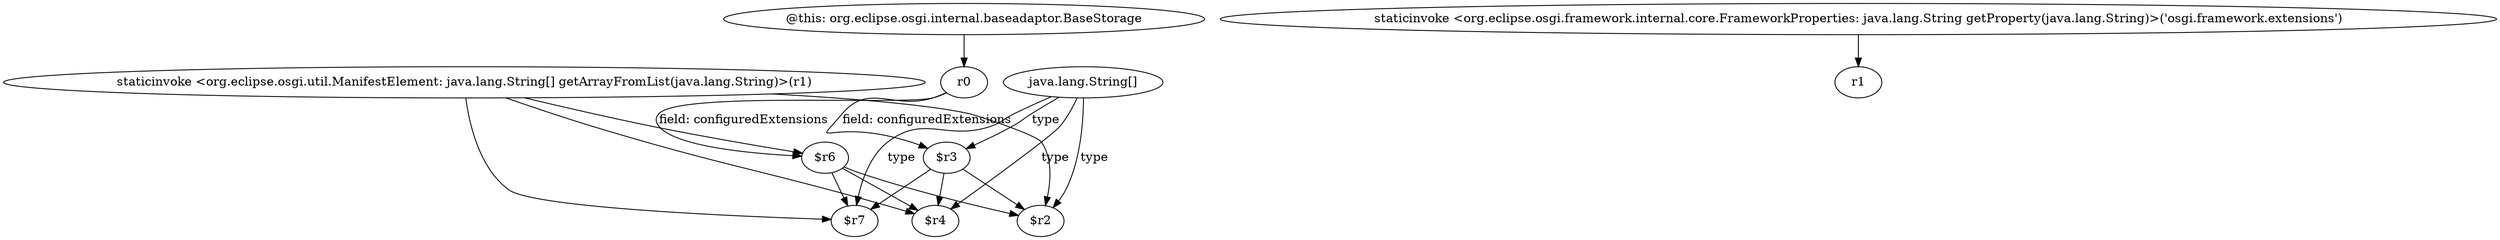 digraph g {
0[label="$r6"]
1[label="$r2"]
0->1[label=""]
2[label="java.lang.String[]"]
2->1[label="type"]
3[label="@this: org.eclipse.osgi.internal.baseadaptor.BaseStorage"]
4[label="r0"]
3->4[label=""]
5[label="staticinvoke <org.eclipse.osgi.util.ManifestElement: java.lang.String[] getArrayFromList(java.lang.String)>(r1)"]
6[label="$r7"]
5->6[label=""]
7[label="$r4"]
2->7[label="type"]
8[label="$r3"]
8->6[label=""]
2->6[label="type"]
8->7[label=""]
5->0[label=""]
4->0[label="field: configuredExtensions"]
5->7[label=""]
8->1[label=""]
2->8[label="type"]
0->7[label=""]
4->8[label="field: configuredExtensions"]
0->6[label=""]
9[label="staticinvoke <org.eclipse.osgi.framework.internal.core.FrameworkProperties: java.lang.String getProperty(java.lang.String)>('osgi.framework.extensions')"]
10[label="r1"]
9->10[label=""]
5->1[label=""]
}